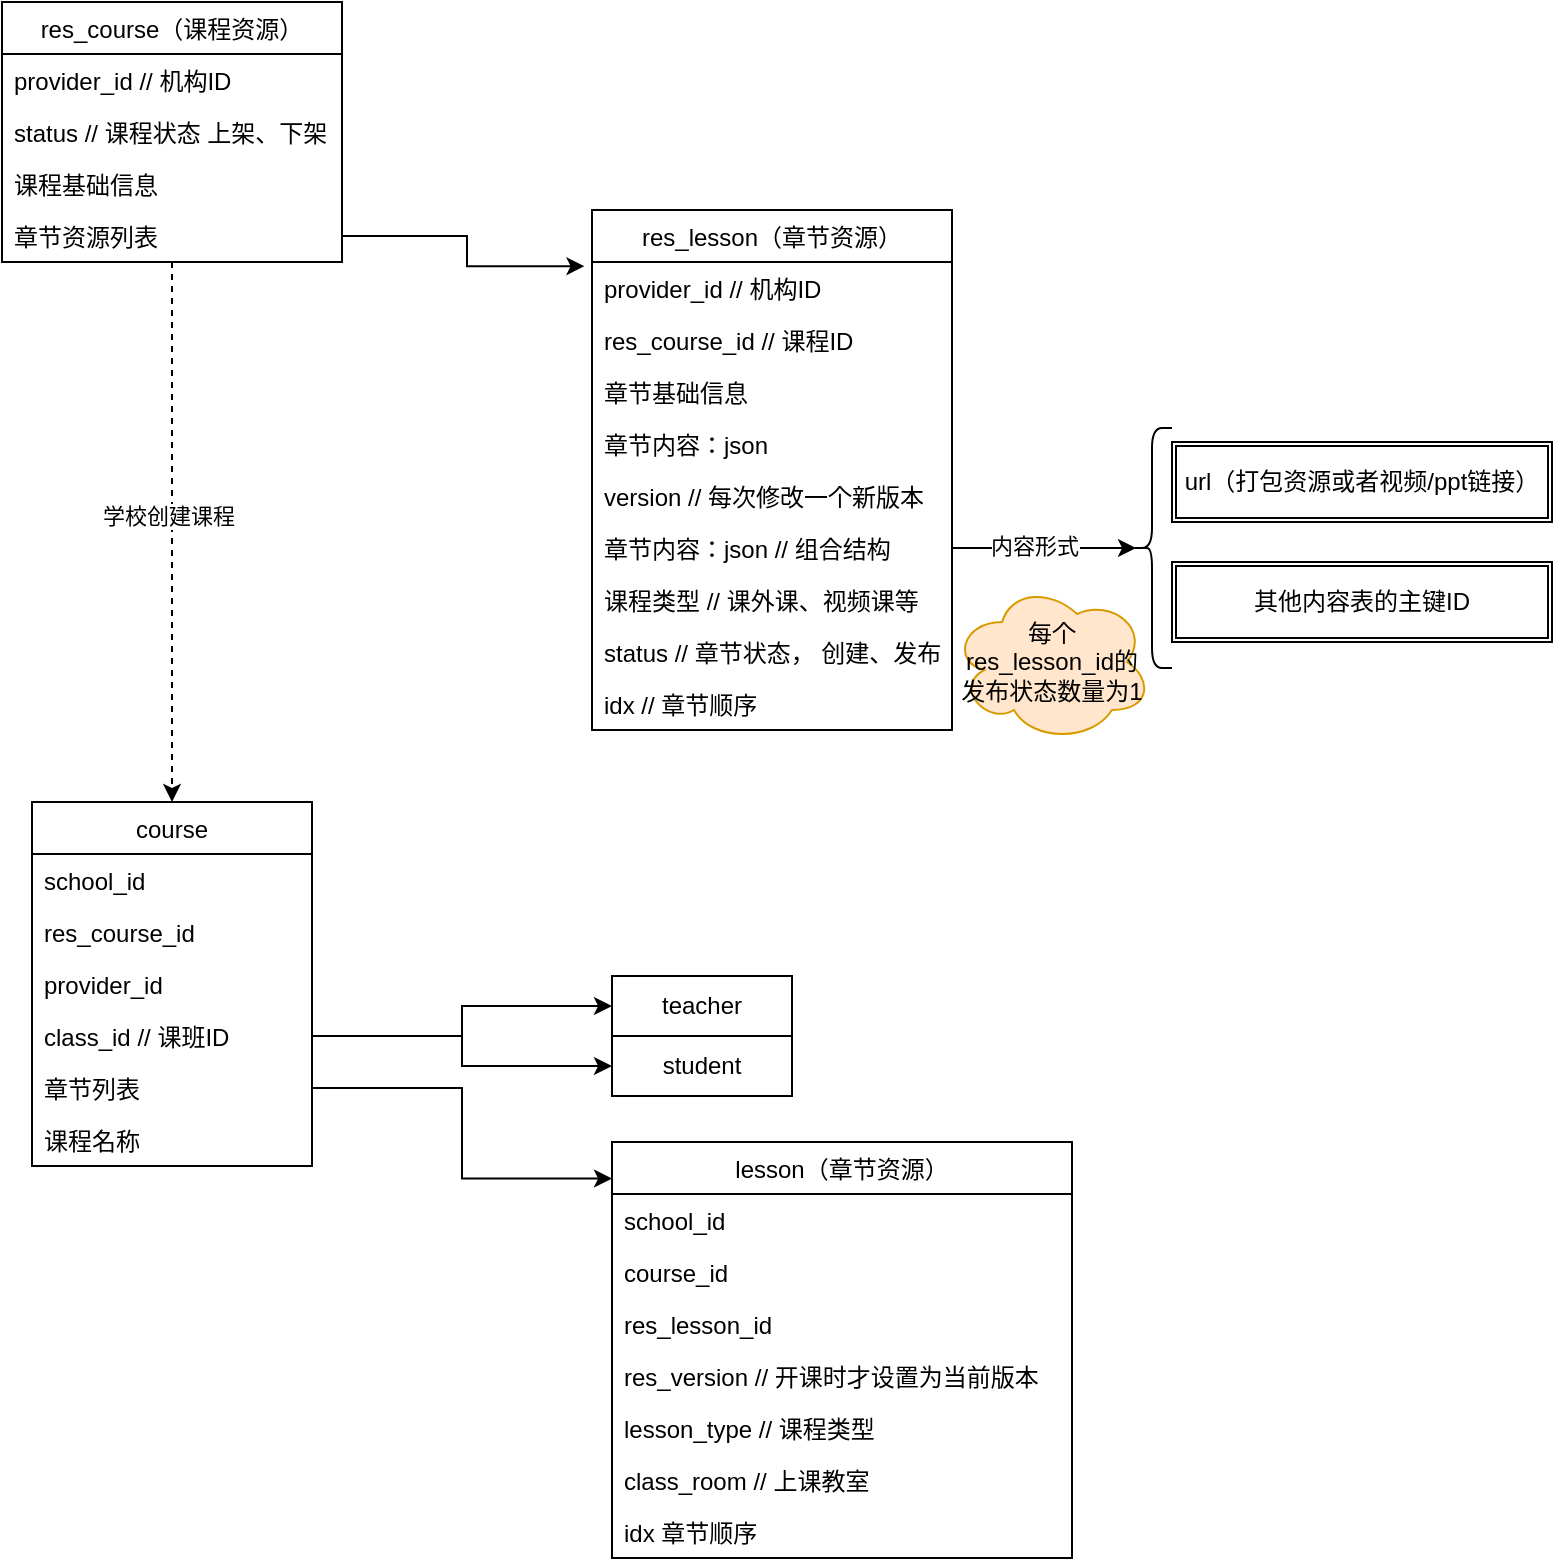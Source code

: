 <mxfile version="15.2.9" type="github">
  <diagram id="7d9reWZCo9nbwX-BC6QV" name="Page-1">
    <mxGraphModel dx="1298" dy="808" grid="1" gridSize="10" guides="1" tooltips="1" connect="1" arrows="1" fold="1" page="1" pageScale="1" pageWidth="827" pageHeight="1169" math="0" shadow="0">
      <root>
        <mxCell id="0" />
        <mxCell id="1" parent="0" />
        <mxCell id="UKXRJVIdqKgc5XmYuNWf-31" style="edgeStyle=orthogonalEdgeStyle;rounded=0;orthogonalLoop=1;jettySize=auto;html=1;entryX=0.5;entryY=0;entryDx=0;entryDy=0;dashed=1;" edge="1" parent="1" source="UKXRJVIdqKgc5XmYuNWf-1" target="UKXRJVIdqKgc5XmYuNWf-27">
          <mxGeometry relative="1" as="geometry" />
        </mxCell>
        <mxCell id="UKXRJVIdqKgc5XmYuNWf-32" value="学校创建课程" style="edgeLabel;html=1;align=center;verticalAlign=middle;resizable=0;points=[];" vertex="1" connectable="0" parent="UKXRJVIdqKgc5XmYuNWf-31">
          <mxGeometry x="-0.061" y="-2" relative="1" as="geometry">
            <mxPoint as="offset" />
          </mxGeometry>
        </mxCell>
        <mxCell id="UKXRJVIdqKgc5XmYuNWf-1" value="res_course（课程资源）" style="swimlane;fontStyle=0;childLayout=stackLayout;horizontal=1;startSize=26;fillColor=none;horizontalStack=0;resizeParent=1;resizeParentMax=0;resizeLast=0;collapsible=1;marginBottom=0;" vertex="1" parent="1">
          <mxGeometry x="135" y="200" width="170" height="130" as="geometry" />
        </mxCell>
        <mxCell id="UKXRJVIdqKgc5XmYuNWf-2" value="provider_id // 机构ID" style="text;strokeColor=none;fillColor=none;align=left;verticalAlign=top;spacingLeft=4;spacingRight=4;overflow=hidden;rotatable=0;points=[[0,0.5],[1,0.5]];portConstraint=eastwest;" vertex="1" parent="UKXRJVIdqKgc5XmYuNWf-1">
          <mxGeometry y="26" width="170" height="26" as="geometry" />
        </mxCell>
        <mxCell id="UKXRJVIdqKgc5XmYuNWf-3" value="status // 课程状态 上架、下架" style="text;strokeColor=none;fillColor=none;align=left;verticalAlign=top;spacingLeft=4;spacingRight=4;overflow=hidden;rotatable=0;points=[[0,0.5],[1,0.5]];portConstraint=eastwest;" vertex="1" parent="UKXRJVIdqKgc5XmYuNWf-1">
          <mxGeometry y="52" width="170" height="26" as="geometry" />
        </mxCell>
        <mxCell id="UKXRJVIdqKgc5XmYuNWf-4" value="课程基础信息" style="text;strokeColor=none;fillColor=none;align=left;verticalAlign=top;spacingLeft=4;spacingRight=4;overflow=hidden;rotatable=0;points=[[0,0.5],[1,0.5]];portConstraint=eastwest;" vertex="1" parent="UKXRJVIdqKgc5XmYuNWf-1">
          <mxGeometry y="78" width="170" height="26" as="geometry" />
        </mxCell>
        <mxCell id="UKXRJVIdqKgc5XmYuNWf-53" value="章节资源列表" style="text;strokeColor=none;fillColor=none;align=left;verticalAlign=top;spacingLeft=4;spacingRight=4;overflow=hidden;rotatable=0;points=[[0,0.5],[1,0.5]];portConstraint=eastwest;" vertex="1" parent="UKXRJVIdqKgc5XmYuNWf-1">
          <mxGeometry y="104" width="170" height="26" as="geometry" />
        </mxCell>
        <mxCell id="UKXRJVIdqKgc5XmYuNWf-13" value="res_lesson（章节资源）" style="swimlane;fontStyle=0;childLayout=stackLayout;horizontal=1;startSize=26;fillColor=none;horizontalStack=0;resizeParent=1;resizeParentMax=0;resizeLast=0;collapsible=1;marginBottom=0;" vertex="1" parent="1">
          <mxGeometry x="430" y="304" width="180" height="260" as="geometry" />
        </mxCell>
        <mxCell id="UKXRJVIdqKgc5XmYuNWf-14" value="provider_id // 机构ID" style="text;strokeColor=none;fillColor=none;align=left;verticalAlign=top;spacingLeft=4;spacingRight=4;overflow=hidden;rotatable=0;points=[[0,0.5],[1,0.5]];portConstraint=eastwest;" vertex="1" parent="UKXRJVIdqKgc5XmYuNWf-13">
          <mxGeometry y="26" width="180" height="26" as="geometry" />
        </mxCell>
        <mxCell id="UKXRJVIdqKgc5XmYuNWf-15" value="res_course_id // 课程ID" style="text;strokeColor=none;fillColor=none;align=left;verticalAlign=top;spacingLeft=4;spacingRight=4;overflow=hidden;rotatable=0;points=[[0,0.5],[1,0.5]];portConstraint=eastwest;" vertex="1" parent="UKXRJVIdqKgc5XmYuNWf-13">
          <mxGeometry y="52" width="180" height="26" as="geometry" />
        </mxCell>
        <mxCell id="UKXRJVIdqKgc5XmYuNWf-16" value="章节基础信息" style="text;strokeColor=none;fillColor=none;align=left;verticalAlign=top;spacingLeft=4;spacingRight=4;overflow=hidden;rotatable=0;points=[[0,0.5],[1,0.5]];portConstraint=eastwest;" vertex="1" parent="UKXRJVIdqKgc5XmYuNWf-13">
          <mxGeometry y="78" width="180" height="26" as="geometry" />
        </mxCell>
        <mxCell id="UKXRJVIdqKgc5XmYuNWf-17" value="章节内容：json" style="text;strokeColor=none;fillColor=none;align=left;verticalAlign=top;spacingLeft=4;spacingRight=4;overflow=hidden;rotatable=0;points=[[0,0.5],[1,0.5]];portConstraint=eastwest;" vertex="1" parent="UKXRJVIdqKgc5XmYuNWf-13">
          <mxGeometry y="104" width="180" height="26" as="geometry" />
        </mxCell>
        <mxCell id="UKXRJVIdqKgc5XmYuNWf-20" value="version // 每次修改一个新版本" style="text;strokeColor=none;fillColor=none;align=left;verticalAlign=top;spacingLeft=4;spacingRight=4;overflow=hidden;rotatable=0;points=[[0,0.5],[1,0.5]];portConstraint=eastwest;" vertex="1" parent="UKXRJVIdqKgc5XmYuNWf-13">
          <mxGeometry y="130" width="180" height="26" as="geometry" />
        </mxCell>
        <mxCell id="UKXRJVIdqKgc5XmYuNWf-21" value="章节内容：json // 组合结构" style="text;strokeColor=none;fillColor=none;align=left;verticalAlign=top;spacingLeft=4;spacingRight=4;overflow=hidden;rotatable=0;points=[[0,0.5],[1,0.5]];portConstraint=eastwest;" vertex="1" parent="UKXRJVIdqKgc5XmYuNWf-13">
          <mxGeometry y="156" width="180" height="26" as="geometry" />
        </mxCell>
        <mxCell id="UKXRJVIdqKgc5XmYuNWf-49" value="课程类型 // 课外课、视频课等" style="text;strokeColor=none;fillColor=none;align=left;verticalAlign=top;spacingLeft=4;spacingRight=4;overflow=hidden;rotatable=0;points=[[0,0.5],[1,0.5]];portConstraint=eastwest;" vertex="1" parent="UKXRJVIdqKgc5XmYuNWf-13">
          <mxGeometry y="182" width="180" height="26" as="geometry" />
        </mxCell>
        <mxCell id="UKXRJVIdqKgc5XmYuNWf-56" value="status // 章节状态， 创建、发布" style="text;strokeColor=none;fillColor=none;align=left;verticalAlign=top;spacingLeft=4;spacingRight=4;overflow=hidden;rotatable=0;points=[[0,0.5],[1,0.5]];portConstraint=eastwest;" vertex="1" parent="UKXRJVIdqKgc5XmYuNWf-13">
          <mxGeometry y="208" width="180" height="26" as="geometry" />
        </mxCell>
        <mxCell id="UKXRJVIdqKgc5XmYuNWf-57" value="idx // 章节顺序" style="text;strokeColor=none;fillColor=none;align=left;verticalAlign=top;spacingLeft=4;spacingRight=4;overflow=hidden;rotatable=0;points=[[0,0.5],[1,0.5]];portConstraint=eastwest;" vertex="1" parent="UKXRJVIdqKgc5XmYuNWf-13">
          <mxGeometry y="234" width="180" height="26" as="geometry" />
        </mxCell>
        <mxCell id="UKXRJVIdqKgc5XmYuNWf-19" style="edgeStyle=orthogonalEdgeStyle;rounded=0;orthogonalLoop=1;jettySize=auto;html=1;entryX=-0.021;entryY=0.108;entryDx=0;entryDy=0;entryPerimeter=0;exitX=1;exitY=0.5;exitDx=0;exitDy=0;" edge="1" parent="1" source="UKXRJVIdqKgc5XmYuNWf-53" target="UKXRJVIdqKgc5XmYuNWf-13">
          <mxGeometry relative="1" as="geometry" />
        </mxCell>
        <mxCell id="UKXRJVIdqKgc5XmYuNWf-22" value="" style="shape=curlyBracket;whiteSpace=wrap;html=1;rounded=1;" vertex="1" parent="1">
          <mxGeometry x="700" y="413" width="20" height="120" as="geometry" />
        </mxCell>
        <mxCell id="UKXRJVIdqKgc5XmYuNWf-23" style="edgeStyle=orthogonalEdgeStyle;rounded=0;orthogonalLoop=1;jettySize=auto;html=1;entryX=0.1;entryY=0.5;entryDx=0;entryDy=0;entryPerimeter=0;" edge="1" parent="1" source="UKXRJVIdqKgc5XmYuNWf-21" target="UKXRJVIdqKgc5XmYuNWf-22">
          <mxGeometry relative="1" as="geometry" />
        </mxCell>
        <mxCell id="UKXRJVIdqKgc5XmYuNWf-24" value="内容形式" style="edgeLabel;html=1;align=center;verticalAlign=middle;resizable=0;points=[];" vertex="1" connectable="0" parent="UKXRJVIdqKgc5XmYuNWf-23">
          <mxGeometry x="-0.109" y="1" relative="1" as="geometry">
            <mxPoint as="offset" />
          </mxGeometry>
        </mxCell>
        <mxCell id="UKXRJVIdqKgc5XmYuNWf-25" value="url（打包资源或者视频/ppt链接）" style="shape=ext;double=1;rounded=0;whiteSpace=wrap;html=1;" vertex="1" parent="1">
          <mxGeometry x="720" y="420" width="190" height="40" as="geometry" />
        </mxCell>
        <mxCell id="UKXRJVIdqKgc5XmYuNWf-26" value="其他内容表的主键ID" style="shape=ext;double=1;rounded=0;whiteSpace=wrap;html=1;" vertex="1" parent="1">
          <mxGeometry x="720" y="480" width="190" height="40" as="geometry" />
        </mxCell>
        <mxCell id="UKXRJVIdqKgc5XmYuNWf-27" value="course" style="swimlane;fontStyle=0;childLayout=stackLayout;horizontal=1;startSize=26;fillColor=none;horizontalStack=0;resizeParent=1;resizeParentMax=0;resizeLast=0;collapsible=1;marginBottom=0;" vertex="1" parent="1">
          <mxGeometry x="150" y="600" width="140" height="182" as="geometry" />
        </mxCell>
        <mxCell id="UKXRJVIdqKgc5XmYuNWf-28" value="school_id" style="text;strokeColor=none;fillColor=none;align=left;verticalAlign=top;spacingLeft=4;spacingRight=4;overflow=hidden;rotatable=0;points=[[0,0.5],[1,0.5]];portConstraint=eastwest;" vertex="1" parent="UKXRJVIdqKgc5XmYuNWf-27">
          <mxGeometry y="26" width="140" height="26" as="geometry" />
        </mxCell>
        <mxCell id="UKXRJVIdqKgc5XmYuNWf-29" value="res_course_id" style="text;strokeColor=none;fillColor=none;align=left;verticalAlign=top;spacingLeft=4;spacingRight=4;overflow=hidden;rotatable=0;points=[[0,0.5],[1,0.5]];portConstraint=eastwest;" vertex="1" parent="UKXRJVIdqKgc5XmYuNWf-27">
          <mxGeometry y="52" width="140" height="26" as="geometry" />
        </mxCell>
        <mxCell id="UKXRJVIdqKgc5XmYuNWf-30" value="provider_id" style="text;strokeColor=none;fillColor=none;align=left;verticalAlign=top;spacingLeft=4;spacingRight=4;overflow=hidden;rotatable=0;points=[[0,0.5],[1,0.5]];portConstraint=eastwest;" vertex="1" parent="UKXRJVIdqKgc5XmYuNWf-27">
          <mxGeometry y="78" width="140" height="26" as="geometry" />
        </mxCell>
        <mxCell id="UKXRJVIdqKgc5XmYuNWf-33" value="class_id // 课班ID" style="text;strokeColor=none;fillColor=none;align=left;verticalAlign=top;spacingLeft=4;spacingRight=4;overflow=hidden;rotatable=0;points=[[0,0.5],[1,0.5]];portConstraint=eastwest;" vertex="1" parent="UKXRJVIdqKgc5XmYuNWf-27">
          <mxGeometry y="104" width="140" height="26" as="geometry" />
        </mxCell>
        <mxCell id="UKXRJVIdqKgc5XmYuNWf-52" value="章节列表" style="text;strokeColor=none;fillColor=none;align=left;verticalAlign=top;spacingLeft=4;spacingRight=4;overflow=hidden;rotatable=0;points=[[0,0.5],[1,0.5]];portConstraint=eastwest;" vertex="1" parent="UKXRJVIdqKgc5XmYuNWf-27">
          <mxGeometry y="130" width="140" height="26" as="geometry" />
        </mxCell>
        <mxCell id="UKXRJVIdqKgc5XmYuNWf-60" value="课程名称" style="text;strokeColor=none;fillColor=none;align=left;verticalAlign=top;spacingLeft=4;spacingRight=4;overflow=hidden;rotatable=0;points=[[0,0.5],[1,0.5]];portConstraint=eastwest;" vertex="1" parent="UKXRJVIdqKgc5XmYuNWf-27">
          <mxGeometry y="156" width="140" height="26" as="geometry" />
        </mxCell>
        <mxCell id="UKXRJVIdqKgc5XmYuNWf-38" value="teacher" style="rounded=0;whiteSpace=wrap;html=1;" vertex="1" parent="1">
          <mxGeometry x="440" y="687" width="90" height="30" as="geometry" />
        </mxCell>
        <mxCell id="UKXRJVIdqKgc5XmYuNWf-39" value="student" style="rounded=0;whiteSpace=wrap;html=1;" vertex="1" parent="1">
          <mxGeometry x="440" y="717" width="90" height="30" as="geometry" />
        </mxCell>
        <mxCell id="UKXRJVIdqKgc5XmYuNWf-40" style="edgeStyle=orthogonalEdgeStyle;rounded=0;orthogonalLoop=1;jettySize=auto;html=1;entryX=0;entryY=0.5;entryDx=0;entryDy=0;exitX=1;exitY=0.5;exitDx=0;exitDy=0;" edge="1" parent="1" source="UKXRJVIdqKgc5XmYuNWf-33" target="UKXRJVIdqKgc5XmYuNWf-38">
          <mxGeometry relative="1" as="geometry">
            <mxPoint x="290" y="720" as="sourcePoint" />
          </mxGeometry>
        </mxCell>
        <mxCell id="UKXRJVIdqKgc5XmYuNWf-41" style="edgeStyle=orthogonalEdgeStyle;rounded=0;orthogonalLoop=1;jettySize=auto;html=1;entryX=0;entryY=0.5;entryDx=0;entryDy=0;exitX=1;exitY=0.5;exitDx=0;exitDy=0;" edge="1" parent="1" source="UKXRJVIdqKgc5XmYuNWf-33" target="UKXRJVIdqKgc5XmYuNWf-39">
          <mxGeometry relative="1" as="geometry" />
        </mxCell>
        <mxCell id="UKXRJVIdqKgc5XmYuNWf-42" value="lesson（章节资源）" style="swimlane;fontStyle=0;childLayout=stackLayout;horizontal=1;startSize=26;fillColor=none;horizontalStack=0;resizeParent=1;resizeParentMax=0;resizeLast=0;collapsible=1;marginBottom=0;" vertex="1" parent="1">
          <mxGeometry x="440" y="770" width="230" height="208" as="geometry" />
        </mxCell>
        <mxCell id="UKXRJVIdqKgc5XmYuNWf-43" value="school_id" style="text;strokeColor=none;fillColor=none;align=left;verticalAlign=top;spacingLeft=4;spacingRight=4;overflow=hidden;rotatable=0;points=[[0,0.5],[1,0.5]];portConstraint=eastwest;" vertex="1" parent="UKXRJVIdqKgc5XmYuNWf-42">
          <mxGeometry y="26" width="230" height="26" as="geometry" />
        </mxCell>
        <mxCell id="UKXRJVIdqKgc5XmYuNWf-44" value="course_id" style="text;strokeColor=none;fillColor=none;align=left;verticalAlign=top;spacingLeft=4;spacingRight=4;overflow=hidden;rotatable=0;points=[[0,0.5],[1,0.5]];portConstraint=eastwest;" vertex="1" parent="UKXRJVIdqKgc5XmYuNWf-42">
          <mxGeometry y="52" width="230" height="26" as="geometry" />
        </mxCell>
        <mxCell id="UKXRJVIdqKgc5XmYuNWf-45" value="res_lesson_id" style="text;strokeColor=none;fillColor=none;align=left;verticalAlign=top;spacingLeft=4;spacingRight=4;overflow=hidden;rotatable=0;points=[[0,0.5],[1,0.5]];portConstraint=eastwest;" vertex="1" parent="UKXRJVIdqKgc5XmYuNWf-42">
          <mxGeometry y="78" width="230" height="26" as="geometry" />
        </mxCell>
        <mxCell id="UKXRJVIdqKgc5XmYuNWf-46" value="res_version // 开课时才设置为当前版本" style="text;strokeColor=none;fillColor=none;align=left;verticalAlign=top;spacingLeft=4;spacingRight=4;overflow=hidden;rotatable=0;points=[[0,0.5],[1,0.5]];portConstraint=eastwest;" vertex="1" parent="UKXRJVIdqKgc5XmYuNWf-42">
          <mxGeometry y="104" width="230" height="26" as="geometry" />
        </mxCell>
        <mxCell id="UKXRJVIdqKgc5XmYuNWf-50" value="lesson_type // 课程类型" style="text;strokeColor=none;fillColor=none;align=left;verticalAlign=top;spacingLeft=4;spacingRight=4;overflow=hidden;rotatable=0;points=[[0,0.5],[1,0.5]];portConstraint=eastwest;" vertex="1" parent="UKXRJVIdqKgc5XmYuNWf-42">
          <mxGeometry y="130" width="230" height="26" as="geometry" />
        </mxCell>
        <mxCell id="UKXRJVIdqKgc5XmYuNWf-51" value="class_room // 上课教室" style="text;strokeColor=none;fillColor=none;align=left;verticalAlign=top;spacingLeft=4;spacingRight=4;overflow=hidden;rotatable=0;points=[[0,0.5],[1,0.5]];portConstraint=eastwest;" vertex="1" parent="UKXRJVIdqKgc5XmYuNWf-42">
          <mxGeometry y="156" width="230" height="26" as="geometry" />
        </mxCell>
        <mxCell id="UKXRJVIdqKgc5XmYuNWf-58" value="idx 章节顺序" style="text;strokeColor=none;fillColor=none;align=left;verticalAlign=top;spacingLeft=4;spacingRight=4;overflow=hidden;rotatable=0;points=[[0,0.5],[1,0.5]];portConstraint=eastwest;" vertex="1" parent="UKXRJVIdqKgc5XmYuNWf-42">
          <mxGeometry y="182" width="230" height="26" as="geometry" />
        </mxCell>
        <mxCell id="UKXRJVIdqKgc5XmYuNWf-55" style="edgeStyle=orthogonalEdgeStyle;rounded=0;orthogonalLoop=1;jettySize=auto;html=1;entryX=0;entryY=0.088;entryDx=0;entryDy=0;entryPerimeter=0;" edge="1" parent="1" source="UKXRJVIdqKgc5XmYuNWf-52" target="UKXRJVIdqKgc5XmYuNWf-42">
          <mxGeometry relative="1" as="geometry" />
        </mxCell>
        <mxCell id="UKXRJVIdqKgc5XmYuNWf-59" value="每个res_lesson_id的发布状态数量为1" style="ellipse;shape=cloud;whiteSpace=wrap;html=1;fillColor=#ffe6cc;strokeColor=#d79b00;" vertex="1" parent="1">
          <mxGeometry x="610" y="490" width="100" height="80" as="geometry" />
        </mxCell>
      </root>
    </mxGraphModel>
  </diagram>
</mxfile>
